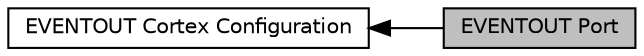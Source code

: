 digraph "EVENTOUT Port"
{
  edge [fontname="Helvetica",fontsize="10",labelfontname="Helvetica",labelfontsize="10"];
  node [fontname="Helvetica",fontsize="10",shape=box];
  rankdir=LR;
  Node2 [label="EVENTOUT Cortex Configuration",height=0.2,width=0.4,color="black", fillcolor="white", style="filled",URL="$group___g_p_i_o_ex___e_v_e_n_t_o_u_t.html",tooltip="This section propose definition to use the Cortex EVENTOUT signal."];
  Node1 [label="EVENTOUT Port",height=0.2,width=0.4,color="black", fillcolor="grey75", style="filled", fontcolor="black",tooltip=" "];
  Node2->Node1 [shape=plaintext, dir="back", style="solid"];
}
